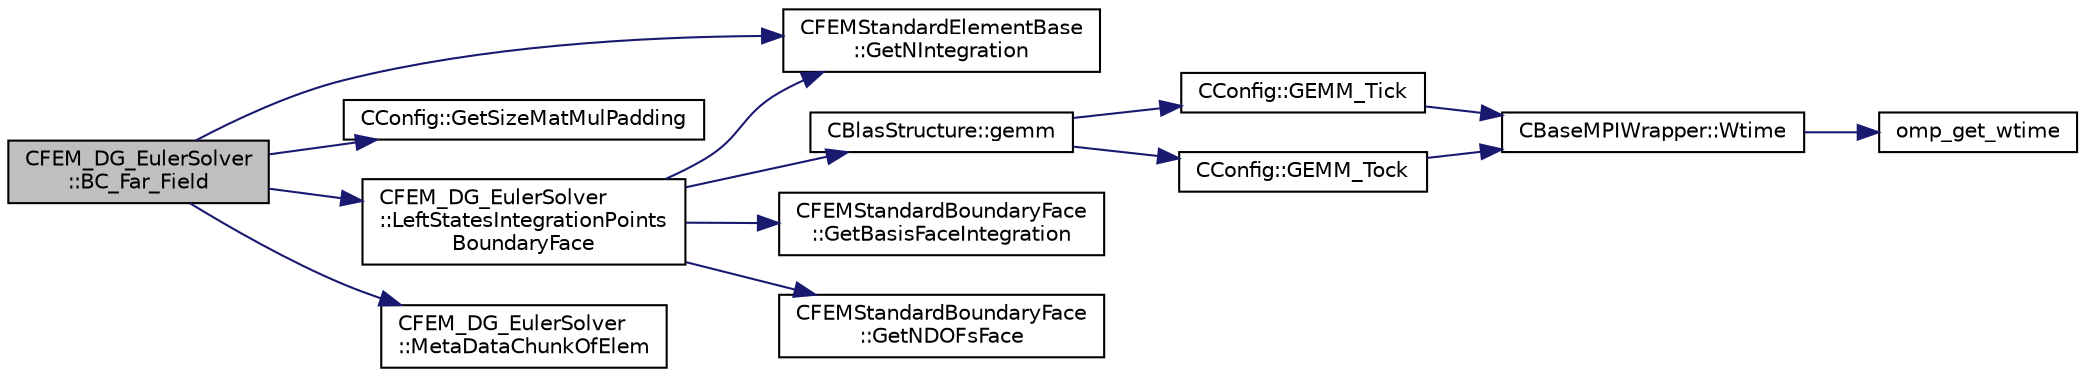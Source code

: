 digraph "CFEM_DG_EulerSolver::BC_Far_Field"
{
 // LATEX_PDF_SIZE
  edge [fontname="Helvetica",fontsize="10",labelfontname="Helvetica",labelfontsize="10"];
  node [fontname="Helvetica",fontsize="10",shape=record];
  rankdir="LR";
  Node1 [label="CFEM_DG_EulerSolver\l::BC_Far_Field",height=0.2,width=0.4,color="black", fillcolor="grey75", style="filled", fontcolor="black",tooltip="Impose the far-field boundary condition. It is a virtual function, because for Navier-Stokes it is ov..."];
  Node1 -> Node2 [color="midnightblue",fontsize="10",style="solid",fontname="Helvetica"];
  Node2 [label="CFEMStandardElementBase\l::GetNIntegration",height=0.2,width=0.4,color="black", fillcolor="white", style="filled",URL="$classCFEMStandardElementBase.html#aa5ad06a05a1d7b66bccca65521168a3b",tooltip="Function, which makes available the number of integration points for this standard element."];
  Node1 -> Node3 [color="midnightblue",fontsize="10",style="solid",fontname="Helvetica"];
  Node3 [label="CConfig::GetSizeMatMulPadding",height=0.2,width=0.4,color="black", fillcolor="white", style="filled",URL="$classCConfig.html#a82d3faf3154d13bf694af4d818ef91c7",tooltip="Function to make available the matrix size in vectorization in order to optimize the gemm performance..."];
  Node1 -> Node4 [color="midnightblue",fontsize="10",style="solid",fontname="Helvetica"];
  Node4 [label="CFEM_DG_EulerSolver\l::LeftStatesIntegrationPoints\lBoundaryFace",height=0.2,width=0.4,color="black", fillcolor="white", style="filled",URL="$classCFEM__DG__EulerSolver.html#a79debb4e2ee70feac94e9a420705dbf9",tooltip="Function, which computes the left state of a boundary face."];
  Node4 -> Node5 [color="midnightblue",fontsize="10",style="solid",fontname="Helvetica"];
  Node5 [label="CBlasStructure::gemm",height=0.2,width=0.4,color="black", fillcolor="white", style="filled",URL="$classCBlasStructure.html#ad282634317e0a32bce7896e2ddc40043",tooltip="Function, which carries out a dense matrix product. It is a limited version of the BLAS gemm function..."];
  Node5 -> Node6 [color="midnightblue",fontsize="10",style="solid",fontname="Helvetica"];
  Node6 [label="CConfig::GEMM_Tick",height=0.2,width=0.4,color="black", fillcolor="white", style="filled",URL="$classCConfig.html#a2843524e5245c2c6128acdd20e746f4a",tooltip="Start the timer for profiling subroutines."];
  Node6 -> Node7 [color="midnightblue",fontsize="10",style="solid",fontname="Helvetica"];
  Node7 [label="CBaseMPIWrapper::Wtime",height=0.2,width=0.4,color="black", fillcolor="white", style="filled",URL="$classCBaseMPIWrapper.html#adcf32aa628d4b515e8835bc5c56fbf08",tooltip=" "];
  Node7 -> Node8 [color="midnightblue",fontsize="10",style="solid",fontname="Helvetica"];
  Node8 [label="omp_get_wtime",height=0.2,width=0.4,color="black", fillcolor="white", style="filled",URL="$omp__structure_8hpp.html#a649bd48ab038a72108f11f5a85316266",tooltip="Return the wall time."];
  Node5 -> Node9 [color="midnightblue",fontsize="10",style="solid",fontname="Helvetica"];
  Node9 [label="CConfig::GEMM_Tock",height=0.2,width=0.4,color="black", fillcolor="white", style="filled",URL="$classCConfig.html#a695fe18134532a43b328845dd0cce3bb",tooltip="Stop the timer for the GEMM profiling and store results."];
  Node9 -> Node7 [color="midnightblue",fontsize="10",style="solid",fontname="Helvetica"];
  Node4 -> Node10 [color="midnightblue",fontsize="10",style="solid",fontname="Helvetica"];
  Node10 [label="CFEMStandardBoundaryFace\l::GetBasisFaceIntegration",height=0.2,width=0.4,color="black", fillcolor="white", style="filled",URL="$classCFEMStandardBoundaryFace.html#a19d1d508495d95239567972e425fd0c3",tooltip="Function, which makes available the face basis functions in the integration points."];
  Node4 -> Node11 [color="midnightblue",fontsize="10",style="solid",fontname="Helvetica"];
  Node11 [label="CFEMStandardBoundaryFace\l::GetNDOFsFace",height=0.2,width=0.4,color="black", fillcolor="white", style="filled",URL="$classCFEMStandardBoundaryFace.html#a26266f4d68d95c22bbb949fe6d8f5db6",tooltip="Function, which makes available the number of DOFs of the face."];
  Node4 -> Node2 [color="midnightblue",fontsize="10",style="solid",fontname="Helvetica"];
  Node1 -> Node12 [color="midnightblue",fontsize="10",style="solid",fontname="Helvetica"];
  Node12 [label="CFEM_DG_EulerSolver\l::MetaDataChunkOfElem",height=0.2,width=0.4,color="black", fillcolor="white", style="filled",URL="$classCFEM__DG__EulerSolver.html#ad358fa06c0e5b2762ad3258eb2c677e2",tooltip="Template function, which determines some meta data for the chunk of elements/faces that must be treat..."];
}
